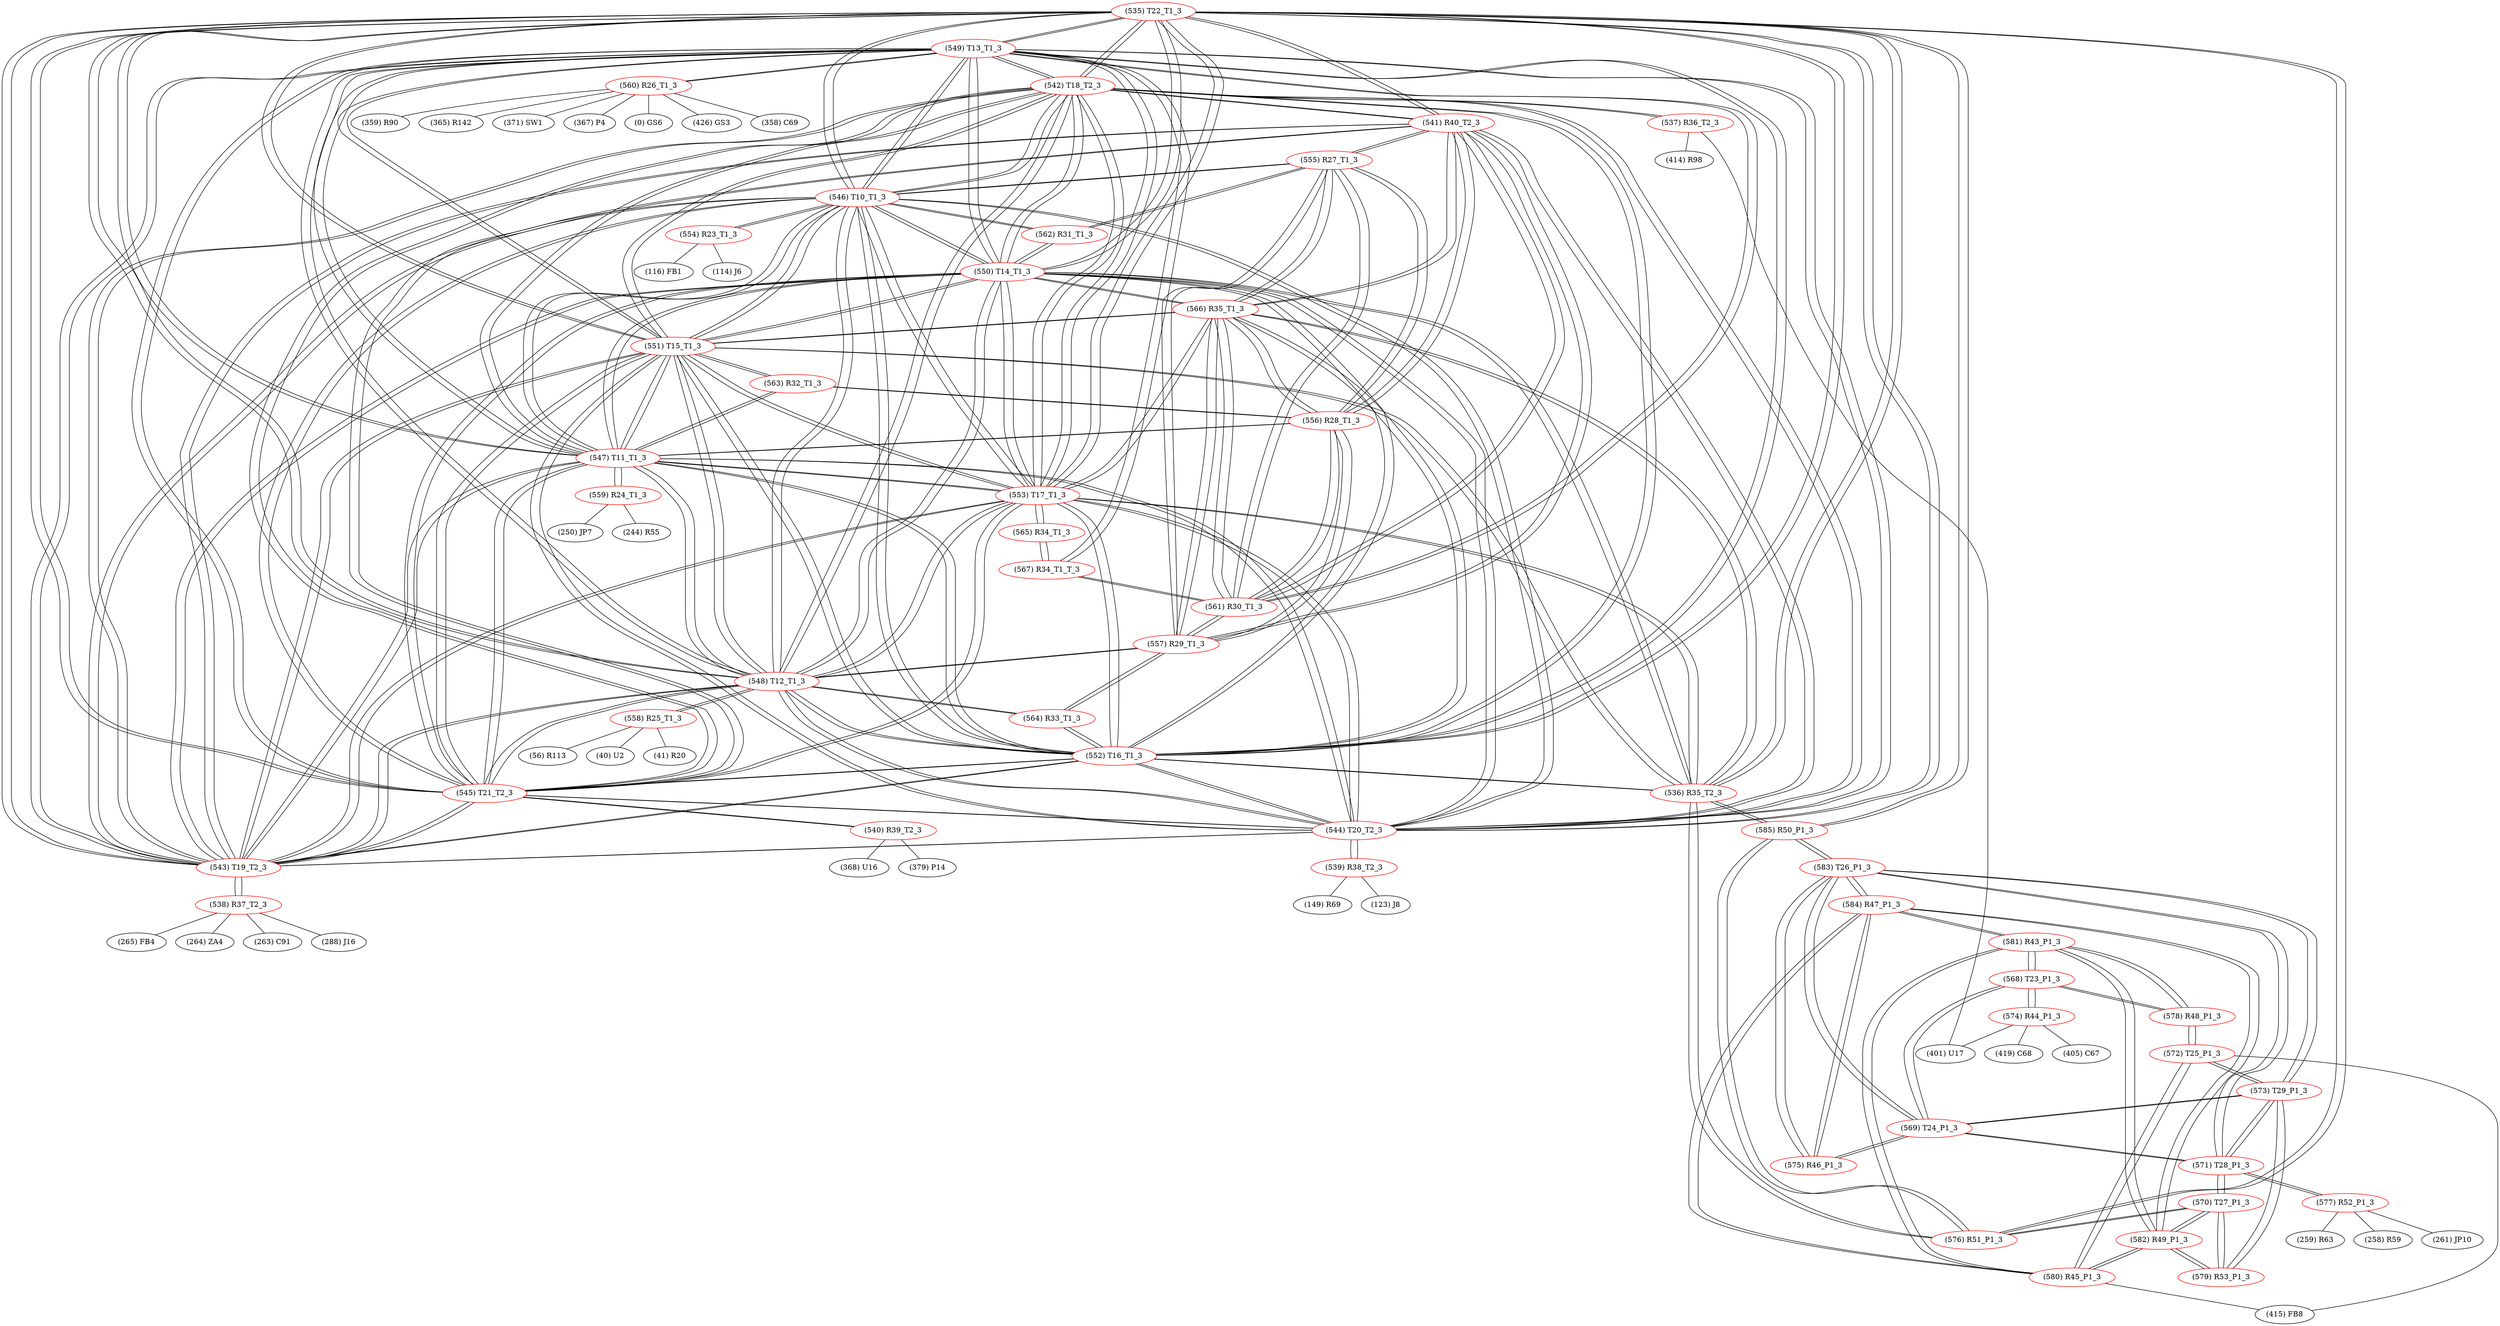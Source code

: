 graph {
	535 [label="(535) T22_T1_3" color=red]
	549 [label="(549) T13_T1_3"]
	542 [label="(542) T18_T2_3"]
	543 [label="(543) T19_T2_3"]
	548 [label="(548) T12_T1_3"]
	551 [label="(551) T15_T1_3"]
	550 [label="(550) T14_T1_3"]
	544 [label="(544) T20_T2_3"]
	545 [label="(545) T21_T2_3"]
	547 [label="(547) T11_T1_3"]
	546 [label="(546) T10_T1_3"]
	552 [label="(552) T16_T1_3"]
	553 [label="(553) T17_T1_3"]
	541 [label="(541) R40_T2_3"]
	576 [label="(576) R51_P1_3"]
	585 [label="(585) R50_P1_3"]
	536 [label="(536) R35_T2_3"]
	536 [label="(536) R35_T2_3" color=red]
	551 [label="(551) T15_T1_3"]
	552 [label="(552) T16_T1_3"]
	550 [label="(550) T14_T1_3"]
	553 [label="(553) T17_T1_3"]
	566 [label="(566) R35_T1_3"]
	576 [label="(576) R51_P1_3"]
	585 [label="(585) R50_P1_3"]
	535 [label="(535) T22_T1_3"]
	537 [label="(537) R36_T2_3" color=red]
	414 [label="(414) R98"]
	401 [label="(401) U17"]
	542 [label="(542) T18_T2_3"]
	538 [label="(538) R37_T2_3" color=red]
	265 [label="(265) FB4"]
	264 [label="(264) ZA4"]
	263 [label="(263) C91"]
	288 [label="(288) J16"]
	543 [label="(543) T19_T2_3"]
	539 [label="(539) R38_T2_3" color=red]
	149 [label="(149) R69"]
	123 [label="(123) J8"]
	544 [label="(544) T20_T2_3"]
	540 [label="(540) R39_T2_3" color=red]
	379 [label="(379) P14"]
	368 [label="(368) U16"]
	545 [label="(545) T21_T2_3"]
	541 [label="(541) R40_T2_3" color=red]
	543 [label="(543) T19_T2_3"]
	544 [label="(544) T20_T2_3"]
	545 [label="(545) T21_T2_3"]
	535 [label="(535) T22_T1_3"]
	542 [label="(542) T18_T2_3"]
	557 [label="(557) R29_T1_3"]
	556 [label="(556) R28_T1_3"]
	561 [label="(561) R30_T1_3"]
	555 [label="(555) R27_T1_3"]
	566 [label="(566) R35_T1_3"]
	542 [label="(542) T18_T2_3" color=red]
	549 [label="(549) T13_T1_3"]
	543 [label="(543) T19_T2_3"]
	548 [label="(548) T12_T1_3"]
	551 [label="(551) T15_T1_3"]
	550 [label="(550) T14_T1_3"]
	544 [label="(544) T20_T2_3"]
	545 [label="(545) T21_T2_3"]
	547 [label="(547) T11_T1_3"]
	546 [label="(546) T10_T1_3"]
	535 [label="(535) T22_T1_3"]
	552 [label="(552) T16_T1_3"]
	553 [label="(553) T17_T1_3"]
	541 [label="(541) R40_T2_3"]
	537 [label="(537) R36_T2_3"]
	543 [label="(543) T19_T2_3" color=red]
	549 [label="(549) T13_T1_3"]
	542 [label="(542) T18_T2_3"]
	548 [label="(548) T12_T1_3"]
	551 [label="(551) T15_T1_3"]
	550 [label="(550) T14_T1_3"]
	544 [label="(544) T20_T2_3"]
	545 [label="(545) T21_T2_3"]
	547 [label="(547) T11_T1_3"]
	546 [label="(546) T10_T1_3"]
	535 [label="(535) T22_T1_3"]
	552 [label="(552) T16_T1_3"]
	553 [label="(553) T17_T1_3"]
	541 [label="(541) R40_T2_3"]
	538 [label="(538) R37_T2_3"]
	544 [label="(544) T20_T2_3" color=red]
	549 [label="(549) T13_T1_3"]
	542 [label="(542) T18_T2_3"]
	543 [label="(543) T19_T2_3"]
	548 [label="(548) T12_T1_3"]
	551 [label="(551) T15_T1_3"]
	550 [label="(550) T14_T1_3"]
	545 [label="(545) T21_T2_3"]
	547 [label="(547) T11_T1_3"]
	546 [label="(546) T10_T1_3"]
	535 [label="(535) T22_T1_3"]
	552 [label="(552) T16_T1_3"]
	553 [label="(553) T17_T1_3"]
	541 [label="(541) R40_T2_3"]
	539 [label="(539) R38_T2_3"]
	545 [label="(545) T21_T2_3" color=red]
	549 [label="(549) T13_T1_3"]
	542 [label="(542) T18_T2_3"]
	543 [label="(543) T19_T2_3"]
	548 [label="(548) T12_T1_3"]
	551 [label="(551) T15_T1_3"]
	550 [label="(550) T14_T1_3"]
	544 [label="(544) T20_T2_3"]
	547 [label="(547) T11_T1_3"]
	546 [label="(546) T10_T1_3"]
	535 [label="(535) T22_T1_3"]
	552 [label="(552) T16_T1_3"]
	553 [label="(553) T17_T1_3"]
	541 [label="(541) R40_T2_3"]
	540 [label="(540) R39_T2_3"]
	546 [label="(546) T10_T1_3" color=red]
	549 [label="(549) T13_T1_3"]
	542 [label="(542) T18_T2_3"]
	543 [label="(543) T19_T2_3"]
	548 [label="(548) T12_T1_3"]
	551 [label="(551) T15_T1_3"]
	550 [label="(550) T14_T1_3"]
	544 [label="(544) T20_T2_3"]
	545 [label="(545) T21_T2_3"]
	547 [label="(547) T11_T1_3"]
	535 [label="(535) T22_T1_3"]
	552 [label="(552) T16_T1_3"]
	553 [label="(553) T17_T1_3"]
	554 [label="(554) R23_T1_3"]
	555 [label="(555) R27_T1_3"]
	562 [label="(562) R31_T1_3"]
	547 [label="(547) T11_T1_3" color=red]
	549 [label="(549) T13_T1_3"]
	542 [label="(542) T18_T2_3"]
	543 [label="(543) T19_T2_3"]
	548 [label="(548) T12_T1_3"]
	551 [label="(551) T15_T1_3"]
	550 [label="(550) T14_T1_3"]
	544 [label="(544) T20_T2_3"]
	545 [label="(545) T21_T2_3"]
	546 [label="(546) T10_T1_3"]
	535 [label="(535) T22_T1_3"]
	552 [label="(552) T16_T1_3"]
	553 [label="(553) T17_T1_3"]
	559 [label="(559) R24_T1_3"]
	563 [label="(563) R32_T1_3"]
	556 [label="(556) R28_T1_3"]
	548 [label="(548) T12_T1_3" color=red]
	549 [label="(549) T13_T1_3"]
	542 [label="(542) T18_T2_3"]
	543 [label="(543) T19_T2_3"]
	551 [label="(551) T15_T1_3"]
	550 [label="(550) T14_T1_3"]
	544 [label="(544) T20_T2_3"]
	545 [label="(545) T21_T2_3"]
	547 [label="(547) T11_T1_3"]
	546 [label="(546) T10_T1_3"]
	535 [label="(535) T22_T1_3"]
	552 [label="(552) T16_T1_3"]
	553 [label="(553) T17_T1_3"]
	564 [label="(564) R33_T1_3"]
	557 [label="(557) R29_T1_3"]
	558 [label="(558) R25_T1_3"]
	549 [label="(549) T13_T1_3" color=red]
	542 [label="(542) T18_T2_3"]
	543 [label="(543) T19_T2_3"]
	548 [label="(548) T12_T1_3"]
	551 [label="(551) T15_T1_3"]
	550 [label="(550) T14_T1_3"]
	544 [label="(544) T20_T2_3"]
	545 [label="(545) T21_T2_3"]
	547 [label="(547) T11_T1_3"]
	546 [label="(546) T10_T1_3"]
	535 [label="(535) T22_T1_3"]
	552 [label="(552) T16_T1_3"]
	553 [label="(553) T17_T1_3"]
	561 [label="(561) R30_T1_3"]
	567 [label="(567) R34_T1_T_3"]
	560 [label="(560) R26_T1_3"]
	550 [label="(550) T14_T1_3" color=red]
	549 [label="(549) T13_T1_3"]
	542 [label="(542) T18_T2_3"]
	543 [label="(543) T19_T2_3"]
	548 [label="(548) T12_T1_3"]
	551 [label="(551) T15_T1_3"]
	544 [label="(544) T20_T2_3"]
	545 [label="(545) T21_T2_3"]
	547 [label="(547) T11_T1_3"]
	546 [label="(546) T10_T1_3"]
	535 [label="(535) T22_T1_3"]
	552 [label="(552) T16_T1_3"]
	553 [label="(553) T17_T1_3"]
	536 [label="(536) R35_T2_3"]
	566 [label="(566) R35_T1_3"]
	562 [label="(562) R31_T1_3"]
	551 [label="(551) T15_T1_3" color=red]
	549 [label="(549) T13_T1_3"]
	542 [label="(542) T18_T2_3"]
	543 [label="(543) T19_T2_3"]
	548 [label="(548) T12_T1_3"]
	550 [label="(550) T14_T1_3"]
	544 [label="(544) T20_T2_3"]
	545 [label="(545) T21_T2_3"]
	547 [label="(547) T11_T1_3"]
	546 [label="(546) T10_T1_3"]
	535 [label="(535) T22_T1_3"]
	552 [label="(552) T16_T1_3"]
	553 [label="(553) T17_T1_3"]
	536 [label="(536) R35_T2_3"]
	566 [label="(566) R35_T1_3"]
	563 [label="(563) R32_T1_3"]
	552 [label="(552) T16_T1_3" color=red]
	549 [label="(549) T13_T1_3"]
	542 [label="(542) T18_T2_3"]
	543 [label="(543) T19_T2_3"]
	548 [label="(548) T12_T1_3"]
	551 [label="(551) T15_T1_3"]
	550 [label="(550) T14_T1_3"]
	544 [label="(544) T20_T2_3"]
	545 [label="(545) T21_T2_3"]
	547 [label="(547) T11_T1_3"]
	546 [label="(546) T10_T1_3"]
	535 [label="(535) T22_T1_3"]
	553 [label="(553) T17_T1_3"]
	536 [label="(536) R35_T2_3"]
	566 [label="(566) R35_T1_3"]
	564 [label="(564) R33_T1_3"]
	553 [label="(553) T17_T1_3" color=red]
	549 [label="(549) T13_T1_3"]
	542 [label="(542) T18_T2_3"]
	543 [label="(543) T19_T2_3"]
	548 [label="(548) T12_T1_3"]
	551 [label="(551) T15_T1_3"]
	550 [label="(550) T14_T1_3"]
	544 [label="(544) T20_T2_3"]
	545 [label="(545) T21_T2_3"]
	547 [label="(547) T11_T1_3"]
	546 [label="(546) T10_T1_3"]
	535 [label="(535) T22_T1_3"]
	552 [label="(552) T16_T1_3"]
	536 [label="(536) R35_T2_3"]
	566 [label="(566) R35_T1_3"]
	565 [label="(565) R34_T1_3"]
	554 [label="(554) R23_T1_3" color=red]
	116 [label="(116) FB1"]
	114 [label="(114) J6"]
	546 [label="(546) T10_T1_3"]
	555 [label="(555) R27_T1_3" color=red]
	541 [label="(541) R40_T2_3"]
	557 [label="(557) R29_T1_3"]
	556 [label="(556) R28_T1_3"]
	561 [label="(561) R30_T1_3"]
	566 [label="(566) R35_T1_3"]
	546 [label="(546) T10_T1_3"]
	562 [label="(562) R31_T1_3"]
	556 [label="(556) R28_T1_3" color=red]
	541 [label="(541) R40_T2_3"]
	557 [label="(557) R29_T1_3"]
	561 [label="(561) R30_T1_3"]
	555 [label="(555) R27_T1_3"]
	566 [label="(566) R35_T1_3"]
	563 [label="(563) R32_T1_3"]
	547 [label="(547) T11_T1_3"]
	557 [label="(557) R29_T1_3" color=red]
	541 [label="(541) R40_T2_3"]
	556 [label="(556) R28_T1_3"]
	561 [label="(561) R30_T1_3"]
	555 [label="(555) R27_T1_3"]
	566 [label="(566) R35_T1_3"]
	564 [label="(564) R33_T1_3"]
	548 [label="(548) T12_T1_3"]
	558 [label="(558) R25_T1_3" color=red]
	56 [label="(56) R113"]
	40 [label="(40) U2"]
	41 [label="(41) R20"]
	548 [label="(548) T12_T1_3"]
	559 [label="(559) R24_T1_3" color=red]
	250 [label="(250) JP7"]
	244 [label="(244) R55"]
	547 [label="(547) T11_T1_3"]
	560 [label="(560) R26_T1_3" color=red]
	365 [label="(365) R142"]
	371 [label="(371) SW1"]
	367 [label="(367) P4"]
	0 [label="(0) GS6"]
	426 [label="(426) GS3"]
	358 [label="(358) C69"]
	359 [label="(359) R90"]
	549 [label="(549) T13_T1_3"]
	561 [label="(561) R30_T1_3" color=red]
	541 [label="(541) R40_T2_3"]
	557 [label="(557) R29_T1_3"]
	556 [label="(556) R28_T1_3"]
	555 [label="(555) R27_T1_3"]
	566 [label="(566) R35_T1_3"]
	567 [label="(567) R34_T1_T_3"]
	549 [label="(549) T13_T1_3"]
	562 [label="(562) R31_T1_3" color=red]
	555 [label="(555) R27_T1_3"]
	546 [label="(546) T10_T1_3"]
	550 [label="(550) T14_T1_3"]
	563 [label="(563) R32_T1_3" color=red]
	551 [label="(551) T15_T1_3"]
	547 [label="(547) T11_T1_3"]
	556 [label="(556) R28_T1_3"]
	564 [label="(564) R33_T1_3" color=red]
	552 [label="(552) T16_T1_3"]
	548 [label="(548) T12_T1_3"]
	557 [label="(557) R29_T1_3"]
	565 [label="(565) R34_T1_3" color=red]
	553 [label="(553) T17_T1_3"]
	567 [label="(567) R34_T1_T_3"]
	566 [label="(566) R35_T1_3" color=red]
	551 [label="(551) T15_T1_3"]
	552 [label="(552) T16_T1_3"]
	550 [label="(550) T14_T1_3"]
	553 [label="(553) T17_T1_3"]
	536 [label="(536) R35_T2_3"]
	541 [label="(541) R40_T2_3"]
	557 [label="(557) R29_T1_3"]
	556 [label="(556) R28_T1_3"]
	561 [label="(561) R30_T1_3"]
	555 [label="(555) R27_T1_3"]
	567 [label="(567) R34_T1_T_3" color=red]
	561 [label="(561) R30_T1_3"]
	549 [label="(549) T13_T1_3"]
	565 [label="(565) R34_T1_3"]
	568 [label="(568) T23_P1_3" color=red]
	578 [label="(578) R48_P1_3"]
	581 [label="(581) R43_P1_3"]
	569 [label="(569) T24_P1_3"]
	574 [label="(574) R44_P1_3"]
	569 [label="(569) T24_P1_3" color=red]
	583 [label="(583) T26_P1_3"]
	573 [label="(573) T29_P1_3"]
	571 [label="(571) T28_P1_3"]
	575 [label="(575) R46_P1_3"]
	568 [label="(568) T23_P1_3"]
	570 [label="(570) T27_P1_3" color=red]
	576 [label="(576) R51_P1_3"]
	571 [label="(571) T28_P1_3"]
	579 [label="(579) R53_P1_3"]
	582 [label="(582) R49_P1_3"]
	571 [label="(571) T28_P1_3" color=red]
	583 [label="(583) T26_P1_3"]
	569 [label="(569) T24_P1_3"]
	573 [label="(573) T29_P1_3"]
	577 [label="(577) R52_P1_3"]
	570 [label="(570) T27_P1_3"]
	572 [label="(572) T25_P1_3" color=red]
	573 [label="(573) T29_P1_3"]
	578 [label="(578) R48_P1_3"]
	580 [label="(580) R45_P1_3"]
	415 [label="(415) FB8"]
	573 [label="(573) T29_P1_3" color=red]
	583 [label="(583) T26_P1_3"]
	569 [label="(569) T24_P1_3"]
	571 [label="(571) T28_P1_3"]
	572 [label="(572) T25_P1_3"]
	579 [label="(579) R53_P1_3"]
	574 [label="(574) R44_P1_3" color=red]
	419 [label="(419) C68"]
	405 [label="(405) C67"]
	401 [label="(401) U17"]
	568 [label="(568) T23_P1_3"]
	575 [label="(575) R46_P1_3" color=red]
	583 [label="(583) T26_P1_3"]
	584 [label="(584) R47_P1_3"]
	569 [label="(569) T24_P1_3"]
	576 [label="(576) R51_P1_3" color=red]
	570 [label="(570) T27_P1_3"]
	585 [label="(585) R50_P1_3"]
	535 [label="(535) T22_T1_3"]
	536 [label="(536) R35_T2_3"]
	577 [label="(577) R52_P1_3" color=red]
	258 [label="(258) R59"]
	261 [label="(261) JP10"]
	259 [label="(259) R63"]
	571 [label="(571) T28_P1_3"]
	578 [label="(578) R48_P1_3" color=red]
	572 [label="(572) T25_P1_3"]
	568 [label="(568) T23_P1_3"]
	581 [label="(581) R43_P1_3"]
	579 [label="(579) R53_P1_3" color=red]
	573 [label="(573) T29_P1_3"]
	570 [label="(570) T27_P1_3"]
	582 [label="(582) R49_P1_3"]
	580 [label="(580) R45_P1_3" color=red]
	584 [label="(584) R47_P1_3"]
	581 [label="(581) R43_P1_3"]
	582 [label="(582) R49_P1_3"]
	572 [label="(572) T25_P1_3"]
	415 [label="(415) FB8"]
	581 [label="(581) R43_P1_3" color=red]
	578 [label="(578) R48_P1_3"]
	568 [label="(568) T23_P1_3"]
	584 [label="(584) R47_P1_3"]
	580 [label="(580) R45_P1_3"]
	582 [label="(582) R49_P1_3"]
	582 [label="(582) R49_P1_3" color=red]
	584 [label="(584) R47_P1_3"]
	580 [label="(580) R45_P1_3"]
	581 [label="(581) R43_P1_3"]
	570 [label="(570) T27_P1_3"]
	579 [label="(579) R53_P1_3"]
	583 [label="(583) T26_P1_3" color=red]
	585 [label="(585) R50_P1_3"]
	569 [label="(569) T24_P1_3"]
	573 [label="(573) T29_P1_3"]
	571 [label="(571) T28_P1_3"]
	575 [label="(575) R46_P1_3"]
	584 [label="(584) R47_P1_3"]
	584 [label="(584) R47_P1_3" color=red]
	580 [label="(580) R45_P1_3"]
	581 [label="(581) R43_P1_3"]
	582 [label="(582) R49_P1_3"]
	583 [label="(583) T26_P1_3"]
	575 [label="(575) R46_P1_3"]
	585 [label="(585) R50_P1_3" color=red]
	583 [label="(583) T26_P1_3"]
	576 [label="(576) R51_P1_3"]
	535 [label="(535) T22_T1_3"]
	536 [label="(536) R35_T2_3"]
	535 -- 549
	535 -- 542
	535 -- 543
	535 -- 548
	535 -- 551
	535 -- 550
	535 -- 544
	535 -- 545
	535 -- 547
	535 -- 546
	535 -- 552
	535 -- 553
	535 -- 541
	535 -- 576
	535 -- 585
	535 -- 536
	536 -- 551
	536 -- 552
	536 -- 550
	536 -- 553
	536 -- 566
	536 -- 576
	536 -- 585
	536 -- 535
	537 -- 414
	537 -- 401
	537 -- 542
	538 -- 265
	538 -- 264
	538 -- 263
	538 -- 288
	538 -- 543
	539 -- 149
	539 -- 123
	539 -- 544
	540 -- 379
	540 -- 368
	540 -- 545
	541 -- 543
	541 -- 544
	541 -- 545
	541 -- 535
	541 -- 542
	541 -- 557
	541 -- 556
	541 -- 561
	541 -- 555
	541 -- 566
	542 -- 549
	542 -- 543
	542 -- 548
	542 -- 551
	542 -- 550
	542 -- 544
	542 -- 545
	542 -- 547
	542 -- 546
	542 -- 535
	542 -- 552
	542 -- 553
	542 -- 541
	542 -- 537
	543 -- 549
	543 -- 542
	543 -- 548
	543 -- 551
	543 -- 550
	543 -- 544
	543 -- 545
	543 -- 547
	543 -- 546
	543 -- 535
	543 -- 552
	543 -- 553
	543 -- 541
	543 -- 538
	544 -- 549
	544 -- 542
	544 -- 543
	544 -- 548
	544 -- 551
	544 -- 550
	544 -- 545
	544 -- 547
	544 -- 546
	544 -- 535
	544 -- 552
	544 -- 553
	544 -- 541
	544 -- 539
	545 -- 549
	545 -- 542
	545 -- 543
	545 -- 548
	545 -- 551
	545 -- 550
	545 -- 544
	545 -- 547
	545 -- 546
	545 -- 535
	545 -- 552
	545 -- 553
	545 -- 541
	545 -- 540
	546 -- 549
	546 -- 542
	546 -- 543
	546 -- 548
	546 -- 551
	546 -- 550
	546 -- 544
	546 -- 545
	546 -- 547
	546 -- 535
	546 -- 552
	546 -- 553
	546 -- 554
	546 -- 555
	546 -- 562
	547 -- 549
	547 -- 542
	547 -- 543
	547 -- 548
	547 -- 551
	547 -- 550
	547 -- 544
	547 -- 545
	547 -- 546
	547 -- 535
	547 -- 552
	547 -- 553
	547 -- 559
	547 -- 563
	547 -- 556
	548 -- 549
	548 -- 542
	548 -- 543
	548 -- 551
	548 -- 550
	548 -- 544
	548 -- 545
	548 -- 547
	548 -- 546
	548 -- 535
	548 -- 552
	548 -- 553
	548 -- 564
	548 -- 557
	548 -- 558
	549 -- 542
	549 -- 543
	549 -- 548
	549 -- 551
	549 -- 550
	549 -- 544
	549 -- 545
	549 -- 547
	549 -- 546
	549 -- 535
	549 -- 552
	549 -- 553
	549 -- 561
	549 -- 567
	549 -- 560
	550 -- 549
	550 -- 542
	550 -- 543
	550 -- 548
	550 -- 551
	550 -- 544
	550 -- 545
	550 -- 547
	550 -- 546
	550 -- 535
	550 -- 552
	550 -- 553
	550 -- 536
	550 -- 566
	550 -- 562
	551 -- 549
	551 -- 542
	551 -- 543
	551 -- 548
	551 -- 550
	551 -- 544
	551 -- 545
	551 -- 547
	551 -- 546
	551 -- 535
	551 -- 552
	551 -- 553
	551 -- 536
	551 -- 566
	551 -- 563
	552 -- 549
	552 -- 542
	552 -- 543
	552 -- 548
	552 -- 551
	552 -- 550
	552 -- 544
	552 -- 545
	552 -- 547
	552 -- 546
	552 -- 535
	552 -- 553
	552 -- 536
	552 -- 566
	552 -- 564
	553 -- 549
	553 -- 542
	553 -- 543
	553 -- 548
	553 -- 551
	553 -- 550
	553 -- 544
	553 -- 545
	553 -- 547
	553 -- 546
	553 -- 535
	553 -- 552
	553 -- 536
	553 -- 566
	553 -- 565
	554 -- 116
	554 -- 114
	554 -- 546
	555 -- 541
	555 -- 557
	555 -- 556
	555 -- 561
	555 -- 566
	555 -- 546
	555 -- 562
	556 -- 541
	556 -- 557
	556 -- 561
	556 -- 555
	556 -- 566
	556 -- 563
	556 -- 547
	557 -- 541
	557 -- 556
	557 -- 561
	557 -- 555
	557 -- 566
	557 -- 564
	557 -- 548
	558 -- 56
	558 -- 40
	558 -- 41
	558 -- 548
	559 -- 250
	559 -- 244
	559 -- 547
	560 -- 365
	560 -- 371
	560 -- 367
	560 -- 0
	560 -- 426
	560 -- 358
	560 -- 359
	560 -- 549
	561 -- 541
	561 -- 557
	561 -- 556
	561 -- 555
	561 -- 566
	561 -- 567
	561 -- 549
	562 -- 555
	562 -- 546
	562 -- 550
	563 -- 551
	563 -- 547
	563 -- 556
	564 -- 552
	564 -- 548
	564 -- 557
	565 -- 553
	565 -- 567
	566 -- 551
	566 -- 552
	566 -- 550
	566 -- 553
	566 -- 536
	566 -- 541
	566 -- 557
	566 -- 556
	566 -- 561
	566 -- 555
	567 -- 561
	567 -- 549
	567 -- 565
	568 -- 578
	568 -- 581
	568 -- 569
	568 -- 574
	569 -- 583
	569 -- 573
	569 -- 571
	569 -- 575
	569 -- 568
	570 -- 576
	570 -- 571
	570 -- 579
	570 -- 582
	571 -- 583
	571 -- 569
	571 -- 573
	571 -- 577
	571 -- 570
	572 -- 573
	572 -- 578
	572 -- 580
	572 -- 415
	573 -- 583
	573 -- 569
	573 -- 571
	573 -- 572
	573 -- 579
	574 -- 419
	574 -- 405
	574 -- 401
	574 -- 568
	575 -- 583
	575 -- 584
	575 -- 569
	576 -- 570
	576 -- 585
	576 -- 535
	576 -- 536
	577 -- 258
	577 -- 261
	577 -- 259
	577 -- 571
	578 -- 572
	578 -- 568
	578 -- 581
	579 -- 573
	579 -- 570
	579 -- 582
	580 -- 584
	580 -- 581
	580 -- 582
	580 -- 572
	580 -- 415
	581 -- 578
	581 -- 568
	581 -- 584
	581 -- 580
	581 -- 582
	582 -- 584
	582 -- 580
	582 -- 581
	582 -- 570
	582 -- 579
	583 -- 585
	583 -- 569
	583 -- 573
	583 -- 571
	583 -- 575
	583 -- 584
	584 -- 580
	584 -- 581
	584 -- 582
	584 -- 583
	584 -- 575
	585 -- 583
	585 -- 576
	585 -- 535
	585 -- 536
}